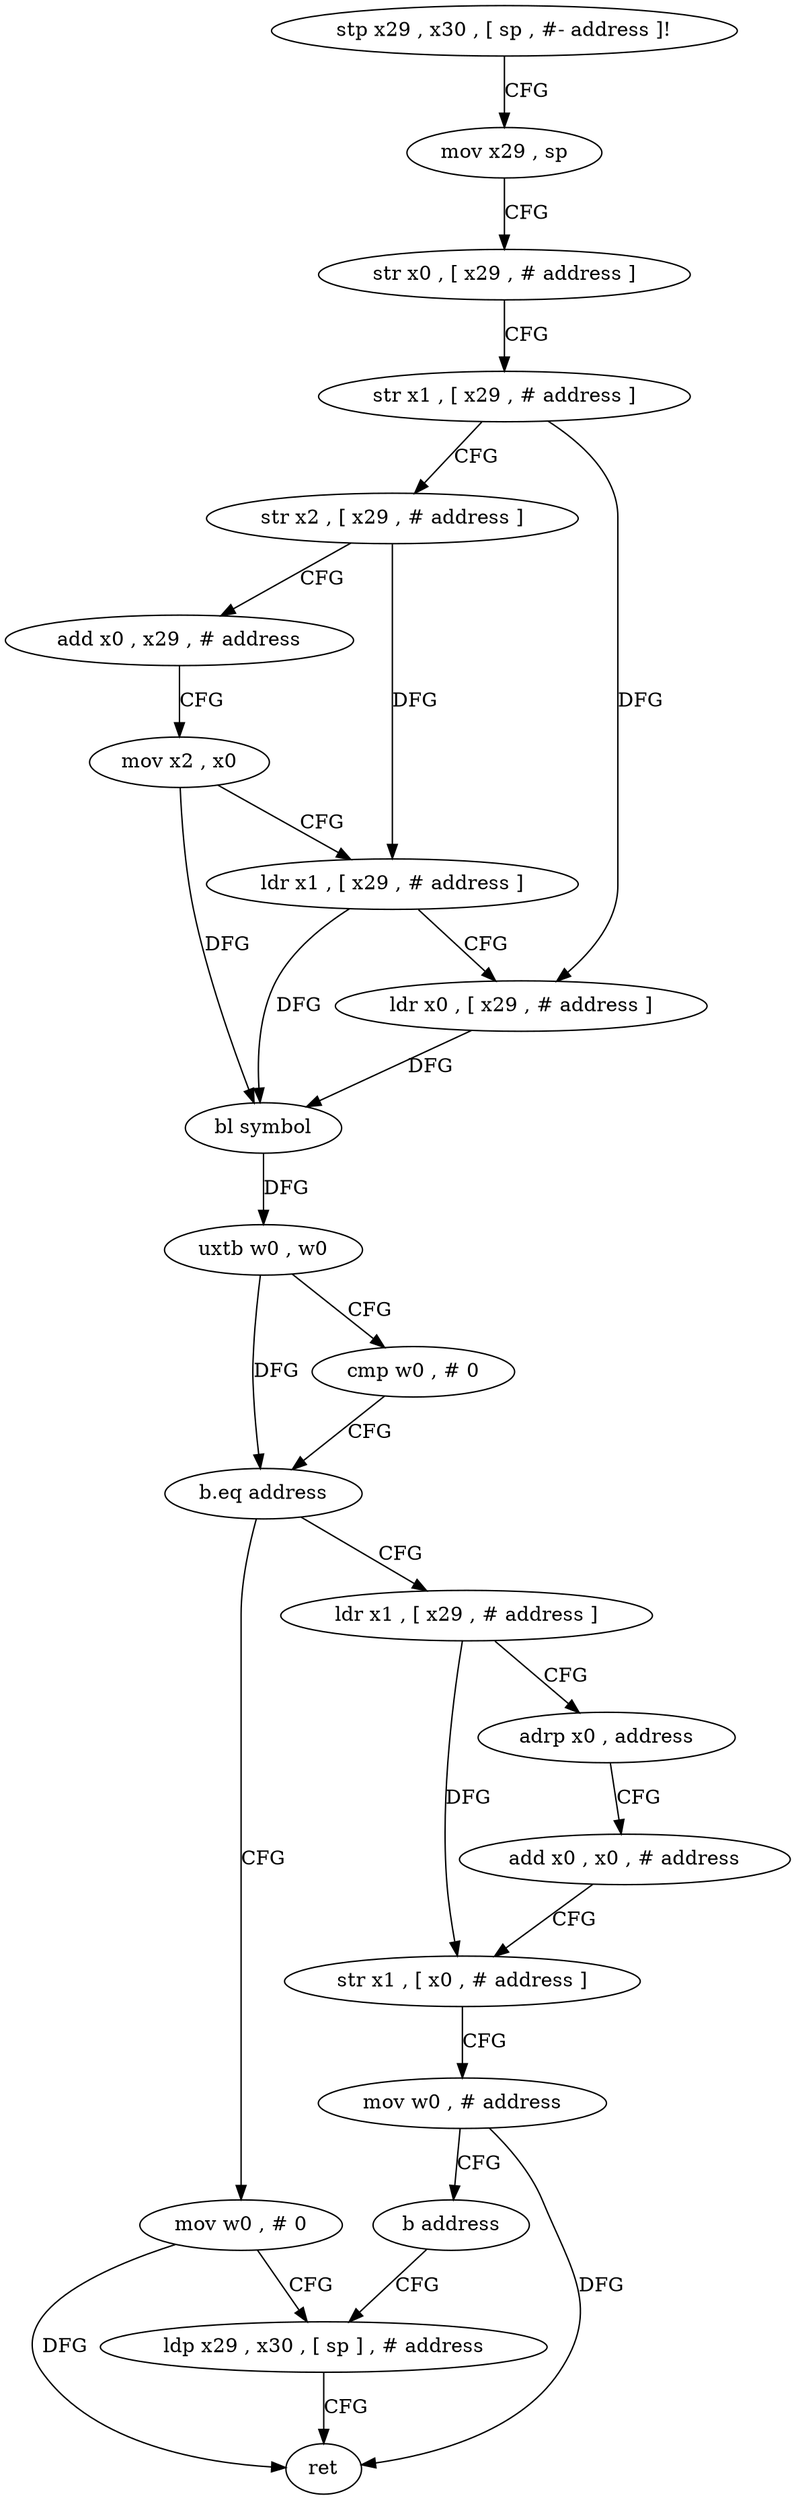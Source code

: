 digraph "func" {
"4265384" [label = "stp x29 , x30 , [ sp , #- address ]!" ]
"4265388" [label = "mov x29 , sp" ]
"4265392" [label = "str x0 , [ x29 , # address ]" ]
"4265396" [label = "str x1 , [ x29 , # address ]" ]
"4265400" [label = "str x2 , [ x29 , # address ]" ]
"4265404" [label = "add x0 , x29 , # address" ]
"4265408" [label = "mov x2 , x0" ]
"4265412" [label = "ldr x1 , [ x29 , # address ]" ]
"4265416" [label = "ldr x0 , [ x29 , # address ]" ]
"4265420" [label = "bl symbol" ]
"4265424" [label = "uxtb w0 , w0" ]
"4265428" [label = "cmp w0 , # 0" ]
"4265432" [label = "b.eq address" ]
"4265460" [label = "mov w0 , # 0" ]
"4265436" [label = "ldr x1 , [ x29 , # address ]" ]
"4265464" [label = "ldp x29 , x30 , [ sp ] , # address" ]
"4265440" [label = "adrp x0 , address" ]
"4265444" [label = "add x0 , x0 , # address" ]
"4265448" [label = "str x1 , [ x0 , # address ]" ]
"4265452" [label = "mov w0 , # address" ]
"4265456" [label = "b address" ]
"4265468" [label = "ret" ]
"4265384" -> "4265388" [ label = "CFG" ]
"4265388" -> "4265392" [ label = "CFG" ]
"4265392" -> "4265396" [ label = "CFG" ]
"4265396" -> "4265400" [ label = "CFG" ]
"4265396" -> "4265416" [ label = "DFG" ]
"4265400" -> "4265404" [ label = "CFG" ]
"4265400" -> "4265412" [ label = "DFG" ]
"4265404" -> "4265408" [ label = "CFG" ]
"4265408" -> "4265412" [ label = "CFG" ]
"4265408" -> "4265420" [ label = "DFG" ]
"4265412" -> "4265416" [ label = "CFG" ]
"4265412" -> "4265420" [ label = "DFG" ]
"4265416" -> "4265420" [ label = "DFG" ]
"4265420" -> "4265424" [ label = "DFG" ]
"4265424" -> "4265428" [ label = "CFG" ]
"4265424" -> "4265432" [ label = "DFG" ]
"4265428" -> "4265432" [ label = "CFG" ]
"4265432" -> "4265460" [ label = "CFG" ]
"4265432" -> "4265436" [ label = "CFG" ]
"4265460" -> "4265464" [ label = "CFG" ]
"4265460" -> "4265468" [ label = "DFG" ]
"4265436" -> "4265440" [ label = "CFG" ]
"4265436" -> "4265448" [ label = "DFG" ]
"4265464" -> "4265468" [ label = "CFG" ]
"4265440" -> "4265444" [ label = "CFG" ]
"4265444" -> "4265448" [ label = "CFG" ]
"4265448" -> "4265452" [ label = "CFG" ]
"4265452" -> "4265456" [ label = "CFG" ]
"4265452" -> "4265468" [ label = "DFG" ]
"4265456" -> "4265464" [ label = "CFG" ]
}
